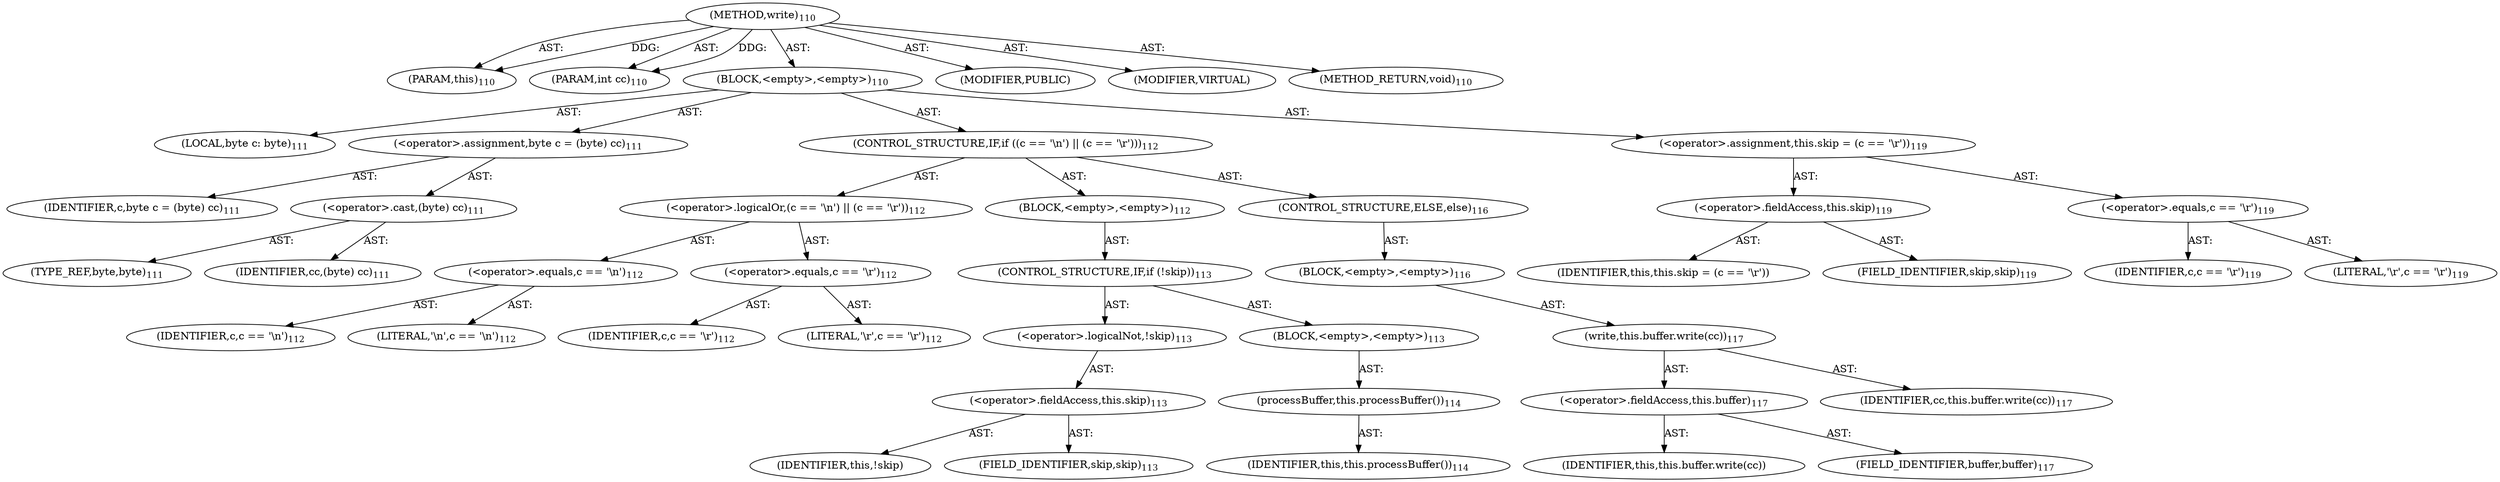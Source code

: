digraph "write" {  
"111669149697" [label = <(METHOD,write)<SUB>110</SUB>> ]
"115964116992" [label = <(PARAM,this)<SUB>110</SUB>> ]
"115964117001" [label = <(PARAM,int cc)<SUB>110</SUB>> ]
"25769803777" [label = <(BLOCK,&lt;empty&gt;,&lt;empty&gt;)<SUB>110</SUB>> ]
"94489280512" [label = <(LOCAL,byte c: byte)<SUB>111</SUB>> ]
"30064771086" [label = <(&lt;operator&gt;.assignment,byte c = (byte) cc)<SUB>111</SUB>> ]
"68719476751" [label = <(IDENTIFIER,c,byte c = (byte) cc)<SUB>111</SUB>> ]
"30064771087" [label = <(&lt;operator&gt;.cast,(byte) cc)<SUB>111</SUB>> ]
"180388626433" [label = <(TYPE_REF,byte,byte)<SUB>111</SUB>> ]
"68719476752" [label = <(IDENTIFIER,cc,(byte) cc)<SUB>111</SUB>> ]
"47244640256" [label = <(CONTROL_STRUCTURE,IF,if ((c == '\n') || (c == '\r')))<SUB>112</SUB>> ]
"30064771088" [label = <(&lt;operator&gt;.logicalOr,(c == '\n') || (c == '\r'))<SUB>112</SUB>> ]
"30064771089" [label = <(&lt;operator&gt;.equals,c == '\n')<SUB>112</SUB>> ]
"68719476753" [label = <(IDENTIFIER,c,c == '\n')<SUB>112</SUB>> ]
"90194313217" [label = <(LITERAL,'\n',c == '\n')<SUB>112</SUB>> ]
"30064771090" [label = <(&lt;operator&gt;.equals,c == '\r')<SUB>112</SUB>> ]
"68719476754" [label = <(IDENTIFIER,c,c == '\r')<SUB>112</SUB>> ]
"90194313218" [label = <(LITERAL,'\r',c == '\r')<SUB>112</SUB>> ]
"25769803778" [label = <(BLOCK,&lt;empty&gt;,&lt;empty&gt;)<SUB>112</SUB>> ]
"47244640257" [label = <(CONTROL_STRUCTURE,IF,if (!skip))<SUB>113</SUB>> ]
"30064771091" [label = <(&lt;operator&gt;.logicalNot,!skip)<SUB>113</SUB>> ]
"30064771092" [label = <(&lt;operator&gt;.fieldAccess,this.skip)<SUB>113</SUB>> ]
"68719476755" [label = <(IDENTIFIER,this,!skip)> ]
"55834574855" [label = <(FIELD_IDENTIFIER,skip,skip)<SUB>113</SUB>> ]
"25769803779" [label = <(BLOCK,&lt;empty&gt;,&lt;empty&gt;)<SUB>113</SUB>> ]
"30064771093" [label = <(processBuffer,this.processBuffer())<SUB>114</SUB>> ]
"68719476736" [label = <(IDENTIFIER,this,this.processBuffer())<SUB>114</SUB>> ]
"47244640258" [label = <(CONTROL_STRUCTURE,ELSE,else)<SUB>116</SUB>> ]
"25769803780" [label = <(BLOCK,&lt;empty&gt;,&lt;empty&gt;)<SUB>116</SUB>> ]
"30064771094" [label = <(write,this.buffer.write(cc))<SUB>117</SUB>> ]
"30064771095" [label = <(&lt;operator&gt;.fieldAccess,this.buffer)<SUB>117</SUB>> ]
"68719476756" [label = <(IDENTIFIER,this,this.buffer.write(cc))> ]
"55834574856" [label = <(FIELD_IDENTIFIER,buffer,buffer)<SUB>117</SUB>> ]
"68719476757" [label = <(IDENTIFIER,cc,this.buffer.write(cc))<SUB>117</SUB>> ]
"30064771096" [label = <(&lt;operator&gt;.assignment,this.skip = (c == '\r'))<SUB>119</SUB>> ]
"30064771097" [label = <(&lt;operator&gt;.fieldAccess,this.skip)<SUB>119</SUB>> ]
"68719476758" [label = <(IDENTIFIER,this,this.skip = (c == '\r'))> ]
"55834574857" [label = <(FIELD_IDENTIFIER,skip,skip)<SUB>119</SUB>> ]
"30064771098" [label = <(&lt;operator&gt;.equals,c == '\r')<SUB>119</SUB>> ]
"68719476759" [label = <(IDENTIFIER,c,c == '\r')<SUB>119</SUB>> ]
"90194313219" [label = <(LITERAL,'\r',c == '\r')<SUB>119</SUB>> ]
"133143986188" [label = <(MODIFIER,PUBLIC)> ]
"133143986189" [label = <(MODIFIER,VIRTUAL)> ]
"128849018881" [label = <(METHOD_RETURN,void)<SUB>110</SUB>> ]
  "111669149697" -> "115964116992"  [ label = "AST: "] 
  "111669149697" -> "115964117001"  [ label = "AST: "] 
  "111669149697" -> "25769803777"  [ label = "AST: "] 
  "111669149697" -> "133143986188"  [ label = "AST: "] 
  "111669149697" -> "133143986189"  [ label = "AST: "] 
  "111669149697" -> "128849018881"  [ label = "AST: "] 
  "25769803777" -> "94489280512"  [ label = "AST: "] 
  "25769803777" -> "30064771086"  [ label = "AST: "] 
  "25769803777" -> "47244640256"  [ label = "AST: "] 
  "25769803777" -> "30064771096"  [ label = "AST: "] 
  "30064771086" -> "68719476751"  [ label = "AST: "] 
  "30064771086" -> "30064771087"  [ label = "AST: "] 
  "30064771087" -> "180388626433"  [ label = "AST: "] 
  "30064771087" -> "68719476752"  [ label = "AST: "] 
  "47244640256" -> "30064771088"  [ label = "AST: "] 
  "47244640256" -> "25769803778"  [ label = "AST: "] 
  "47244640256" -> "47244640258"  [ label = "AST: "] 
  "30064771088" -> "30064771089"  [ label = "AST: "] 
  "30064771088" -> "30064771090"  [ label = "AST: "] 
  "30064771089" -> "68719476753"  [ label = "AST: "] 
  "30064771089" -> "90194313217"  [ label = "AST: "] 
  "30064771090" -> "68719476754"  [ label = "AST: "] 
  "30064771090" -> "90194313218"  [ label = "AST: "] 
  "25769803778" -> "47244640257"  [ label = "AST: "] 
  "47244640257" -> "30064771091"  [ label = "AST: "] 
  "47244640257" -> "25769803779"  [ label = "AST: "] 
  "30064771091" -> "30064771092"  [ label = "AST: "] 
  "30064771092" -> "68719476755"  [ label = "AST: "] 
  "30064771092" -> "55834574855"  [ label = "AST: "] 
  "25769803779" -> "30064771093"  [ label = "AST: "] 
  "30064771093" -> "68719476736"  [ label = "AST: "] 
  "47244640258" -> "25769803780"  [ label = "AST: "] 
  "25769803780" -> "30064771094"  [ label = "AST: "] 
  "30064771094" -> "30064771095"  [ label = "AST: "] 
  "30064771094" -> "68719476757"  [ label = "AST: "] 
  "30064771095" -> "68719476756"  [ label = "AST: "] 
  "30064771095" -> "55834574856"  [ label = "AST: "] 
  "30064771096" -> "30064771097"  [ label = "AST: "] 
  "30064771096" -> "30064771098"  [ label = "AST: "] 
  "30064771097" -> "68719476758"  [ label = "AST: "] 
  "30064771097" -> "55834574857"  [ label = "AST: "] 
  "30064771098" -> "68719476759"  [ label = "AST: "] 
  "30064771098" -> "90194313219"  [ label = "AST: "] 
  "111669149697" -> "115964116992"  [ label = "DDG: "] 
  "111669149697" -> "115964117001"  [ label = "DDG: "] 
}
